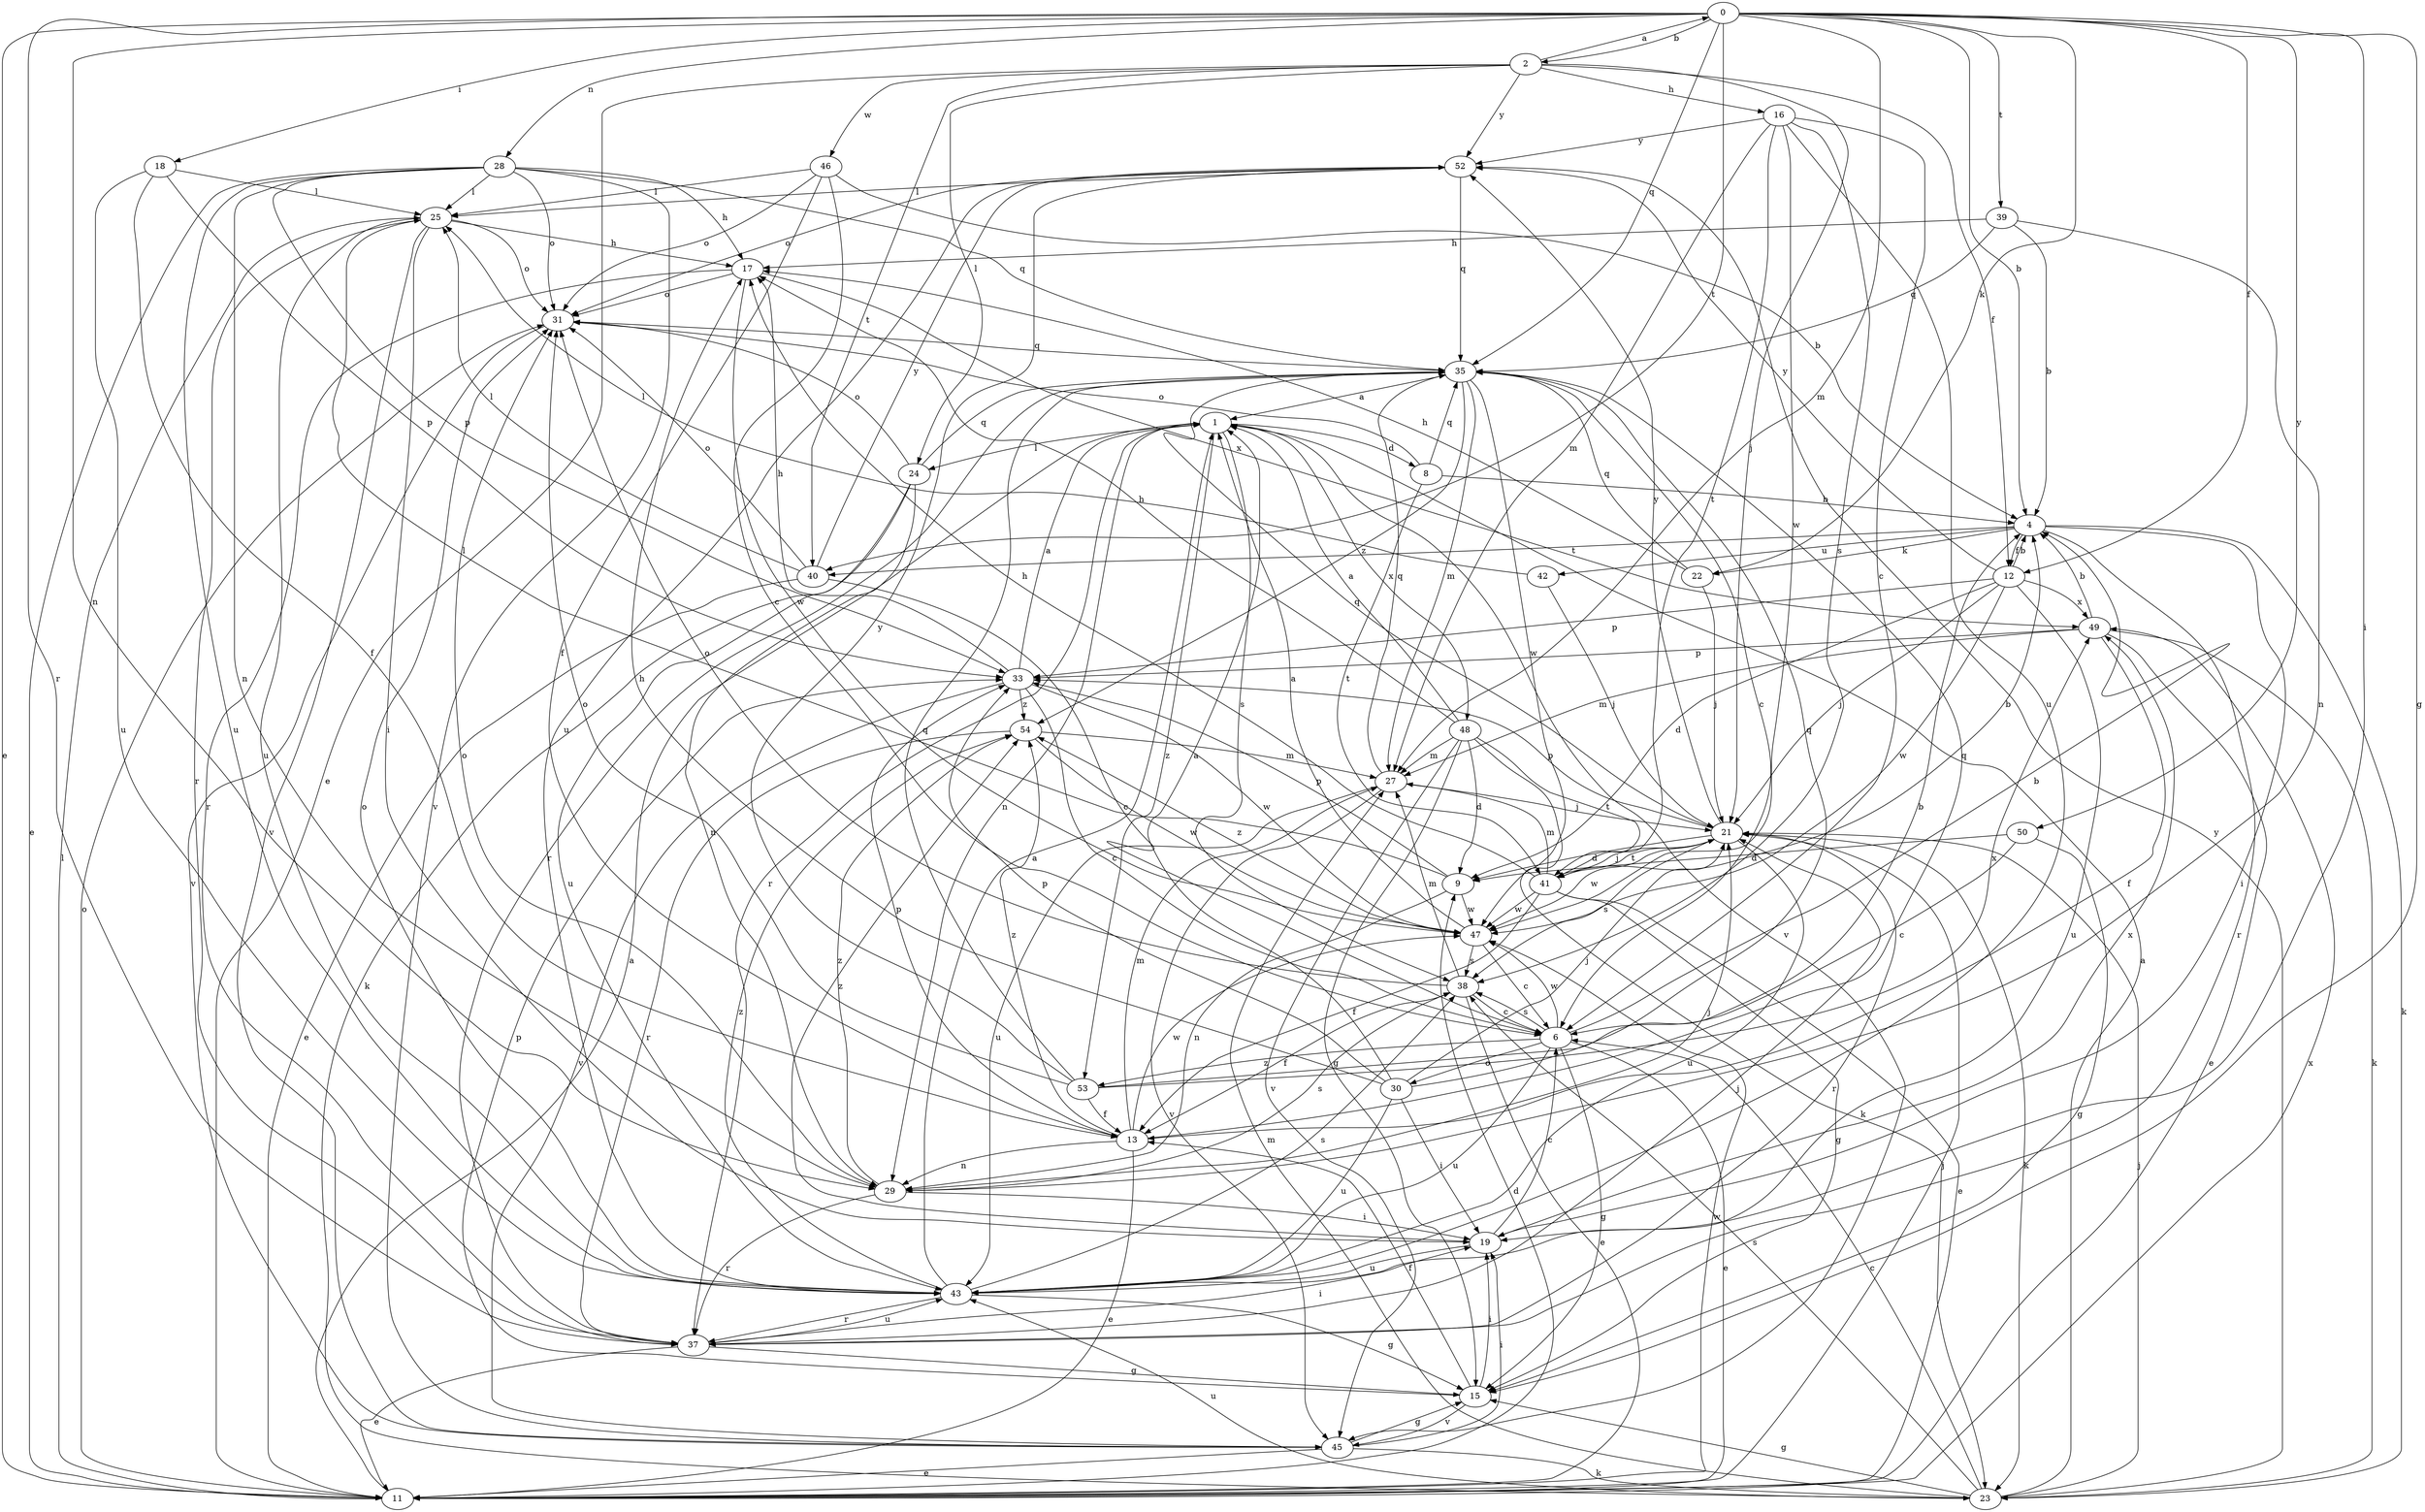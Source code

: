 strict digraph  {
0;
1;
2;
4;
6;
8;
9;
11;
12;
13;
15;
16;
17;
18;
19;
21;
22;
23;
24;
25;
27;
28;
29;
30;
31;
33;
35;
37;
38;
39;
40;
41;
42;
43;
45;
46;
47;
48;
49;
50;
52;
53;
54;
0 -> 2  [label=b];
0 -> 4  [label=b];
0 -> 11  [label=e];
0 -> 12  [label=f];
0 -> 15  [label=g];
0 -> 18  [label=i];
0 -> 19  [label=i];
0 -> 22  [label=k];
0 -> 27  [label=m];
0 -> 28  [label=n];
0 -> 29  [label=n];
0 -> 35  [label=q];
0 -> 37  [label=r];
0 -> 39  [label=t];
0 -> 40  [label=t];
0 -> 50  [label=y];
1 -> 8  [label=d];
1 -> 24  [label=l];
1 -> 29  [label=n];
1 -> 37  [label=r];
1 -> 38  [label=s];
1 -> 45  [label=v];
1 -> 48  [label=x];
1 -> 53  [label=z];
2 -> 0  [label=a];
2 -> 11  [label=e];
2 -> 12  [label=f];
2 -> 16  [label=h];
2 -> 21  [label=j];
2 -> 24  [label=l];
2 -> 40  [label=t];
2 -> 46  [label=w];
2 -> 52  [label=y];
4 -> 12  [label=f];
4 -> 19  [label=i];
4 -> 22  [label=k];
4 -> 23  [label=k];
4 -> 37  [label=r];
4 -> 40  [label=t];
4 -> 42  [label=u];
6 -> 4  [label=b];
6 -> 11  [label=e];
6 -> 15  [label=g];
6 -> 30  [label=o];
6 -> 38  [label=s];
6 -> 43  [label=u];
6 -> 47  [label=w];
6 -> 53  [label=z];
8 -> 4  [label=b];
8 -> 31  [label=o];
8 -> 35  [label=q];
8 -> 41  [label=t];
9 -> 25  [label=l];
9 -> 29  [label=n];
9 -> 33  [label=p];
9 -> 47  [label=w];
11 -> 1  [label=a];
11 -> 9  [label=d];
11 -> 21  [label=j];
11 -> 25  [label=l];
11 -> 31  [label=o];
11 -> 47  [label=w];
11 -> 49  [label=x];
12 -> 4  [label=b];
12 -> 9  [label=d];
12 -> 21  [label=j];
12 -> 33  [label=p];
12 -> 43  [label=u];
12 -> 47  [label=w];
12 -> 49  [label=x];
12 -> 52  [label=y];
13 -> 11  [label=e];
13 -> 27  [label=m];
13 -> 29  [label=n];
13 -> 33  [label=p];
13 -> 35  [label=q];
13 -> 47  [label=w];
13 -> 54  [label=z];
15 -> 13  [label=f];
15 -> 19  [label=i];
15 -> 33  [label=p];
15 -> 45  [label=v];
16 -> 6  [label=c];
16 -> 27  [label=m];
16 -> 38  [label=s];
16 -> 41  [label=t];
16 -> 43  [label=u];
16 -> 47  [label=w];
16 -> 52  [label=y];
17 -> 31  [label=o];
17 -> 37  [label=r];
17 -> 47  [label=w];
17 -> 49  [label=x];
18 -> 13  [label=f];
18 -> 25  [label=l];
18 -> 33  [label=p];
18 -> 43  [label=u];
19 -> 6  [label=c];
19 -> 43  [label=u];
19 -> 49  [label=x];
19 -> 54  [label=z];
21 -> 9  [label=d];
21 -> 23  [label=k];
21 -> 33  [label=p];
21 -> 35  [label=q];
21 -> 37  [label=r];
21 -> 38  [label=s];
21 -> 41  [label=t];
21 -> 43  [label=u];
21 -> 47  [label=w];
21 -> 52  [label=y];
22 -> 17  [label=h];
22 -> 21  [label=j];
22 -> 35  [label=q];
23 -> 1  [label=a];
23 -> 6  [label=c];
23 -> 15  [label=g];
23 -> 21  [label=j];
23 -> 27  [label=m];
23 -> 38  [label=s];
23 -> 43  [label=u];
23 -> 52  [label=y];
24 -> 23  [label=k];
24 -> 29  [label=n];
24 -> 31  [label=o];
24 -> 35  [label=q];
24 -> 43  [label=u];
25 -> 17  [label=h];
25 -> 19  [label=i];
25 -> 31  [label=o];
25 -> 37  [label=r];
25 -> 43  [label=u];
25 -> 45  [label=v];
27 -> 21  [label=j];
27 -> 35  [label=q];
27 -> 43  [label=u];
27 -> 45  [label=v];
28 -> 11  [label=e];
28 -> 17  [label=h];
28 -> 25  [label=l];
28 -> 29  [label=n];
28 -> 31  [label=o];
28 -> 33  [label=p];
28 -> 35  [label=q];
28 -> 43  [label=u];
28 -> 45  [label=v];
29 -> 19  [label=i];
29 -> 21  [label=j];
29 -> 31  [label=o];
29 -> 37  [label=r];
29 -> 38  [label=s];
29 -> 54  [label=z];
30 -> 1  [label=a];
30 -> 17  [label=h];
30 -> 19  [label=i];
30 -> 21  [label=j];
30 -> 33  [label=p];
30 -> 35  [label=q];
30 -> 43  [label=u];
31 -> 35  [label=q];
31 -> 45  [label=v];
33 -> 1  [label=a];
33 -> 6  [label=c];
33 -> 17  [label=h];
33 -> 45  [label=v];
33 -> 47  [label=w];
33 -> 54  [label=z];
35 -> 1  [label=a];
35 -> 6  [label=c];
35 -> 27  [label=m];
35 -> 37  [label=r];
35 -> 47  [label=w];
35 -> 54  [label=z];
37 -> 11  [label=e];
37 -> 15  [label=g];
37 -> 19  [label=i];
37 -> 21  [label=j];
37 -> 43  [label=u];
38 -> 6  [label=c];
38 -> 11  [label=e];
38 -> 13  [label=f];
38 -> 27  [label=m];
38 -> 31  [label=o];
39 -> 4  [label=b];
39 -> 17  [label=h];
39 -> 29  [label=n];
39 -> 35  [label=q];
40 -> 6  [label=c];
40 -> 11  [label=e];
40 -> 25  [label=l];
40 -> 31  [label=o];
40 -> 52  [label=y];
41 -> 4  [label=b];
41 -> 11  [label=e];
41 -> 13  [label=f];
41 -> 15  [label=g];
41 -> 17  [label=h];
41 -> 21  [label=j];
41 -> 27  [label=m];
41 -> 47  [label=w];
42 -> 21  [label=j];
42 -> 25  [label=l];
43 -> 1  [label=a];
43 -> 15  [label=g];
43 -> 31  [label=o];
43 -> 37  [label=r];
43 -> 38  [label=s];
43 -> 54  [label=z];
45 -> 11  [label=e];
45 -> 15  [label=g];
45 -> 19  [label=i];
45 -> 23  [label=k];
46 -> 4  [label=b];
46 -> 6  [label=c];
46 -> 13  [label=f];
46 -> 25  [label=l];
46 -> 31  [label=o];
47 -> 1  [label=a];
47 -> 6  [label=c];
47 -> 38  [label=s];
47 -> 54  [label=z];
48 -> 1  [label=a];
48 -> 9  [label=d];
48 -> 15  [label=g];
48 -> 17  [label=h];
48 -> 23  [label=k];
48 -> 27  [label=m];
48 -> 41  [label=t];
48 -> 45  [label=v];
49 -> 4  [label=b];
49 -> 11  [label=e];
49 -> 13  [label=f];
49 -> 23  [label=k];
49 -> 27  [label=m];
49 -> 33  [label=p];
50 -> 6  [label=c];
50 -> 9  [label=d];
50 -> 15  [label=g];
52 -> 25  [label=l];
52 -> 31  [label=o];
52 -> 35  [label=q];
52 -> 43  [label=u];
53 -> 4  [label=b];
53 -> 13  [label=f];
53 -> 31  [label=o];
53 -> 35  [label=q];
53 -> 49  [label=x];
53 -> 52  [label=y];
54 -> 27  [label=m];
54 -> 37  [label=r];
54 -> 47  [label=w];
}
